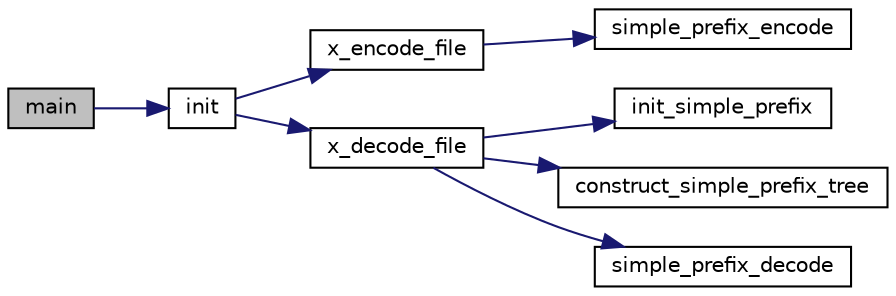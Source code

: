 digraph "main"
{
  edge [fontname="Helvetica",fontsize="10",labelfontname="Helvetica",labelfontsize="10"];
  node [fontname="Helvetica",fontsize="10",shape=record];
  rankdir="LR";
  Node1 [label="main",height=0.2,width=0.4,color="black", fillcolor="grey75", style="filled" fontcolor="black"];
  Node1 -> Node2 [color="midnightblue",fontsize="10",style="solid",fontname="Helvetica"];
  Node2 [label="init",height=0.2,width=0.4,color="black", fillcolor="white", style="filled",URL="$simple__prefix_8h.html#a9bd5b14908a928a995ad497e7d037394"];
  Node2 -> Node3 [color="midnightblue",fontsize="10",style="solid",fontname="Helvetica"];
  Node3 [label="x_encode_file",height=0.2,width=0.4,color="black", fillcolor="white", style="filled",URL="$simple__prefix_8c.html#ac55c02996682de17f87b5c1116bb9944"];
  Node3 -> Node4 [color="midnightblue",fontsize="10",style="solid",fontname="Helvetica"];
  Node4 [label="simple_prefix_encode",height=0.2,width=0.4,color="black", fillcolor="white", style="filled",URL="$simple__prefix__impl_8h.html#ab5bd0496da802122958e3af1482d1a6e"];
  Node2 -> Node5 [color="midnightblue",fontsize="10",style="solid",fontname="Helvetica"];
  Node5 [label="x_decode_file",height=0.2,width=0.4,color="black", fillcolor="white", style="filled",URL="$simple__prefix_8c.html#a1c9ef3bc94f0f14191b5956bb4040867"];
  Node5 -> Node6 [color="midnightblue",fontsize="10",style="solid",fontname="Helvetica"];
  Node6 [label="init_simple_prefix",height=0.2,width=0.4,color="black", fillcolor="white", style="filled",URL="$simple__prefix__impl_8h.html#af8da3d9dd76b4948b2233ed801729904",tooltip="allocate memory for a new simple_prefix tree   Precondition: The structure should not have already be..."];
  Node5 -> Node7 [color="midnightblue",fontsize="10",style="solid",fontname="Helvetica"];
  Node7 [label="construct_simple_prefix_tree",height=0.2,width=0.4,color="black", fillcolor="white", style="filled",URL="$simple__prefix__impl_8h.html#a6657448982edc6daa25abcb440fca1d8",tooltip="construct a naive simple_prefix tree for a set of characters specified by input_msgs    Precondition:..."];
  Node5 -> Node8 [color="midnightblue",fontsize="10",style="solid",fontname="Helvetica"];
  Node8 [label="simple_prefix_decode",height=0.2,width=0.4,color="black", fillcolor="white", style="filled",URL="$simple__prefix__impl_8h.html#a40ee92d324331ee4ca644e67d3697f58"];
}
